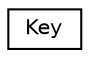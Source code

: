 digraph "Graphical Class Hierarchy"
{
 // LATEX_PDF_SIZE
  edge [fontname="Helvetica",fontsize="10",labelfontname="Helvetica",labelfontsize="10"];
  node [fontname="Helvetica",fontsize="10",shape=record];
  rankdir="LR";
  Node0 [label="Key",height=0.2,width=0.4,color="black", fillcolor="white", style="filled",URL="$class_key.html",tooltip=" "];
}

